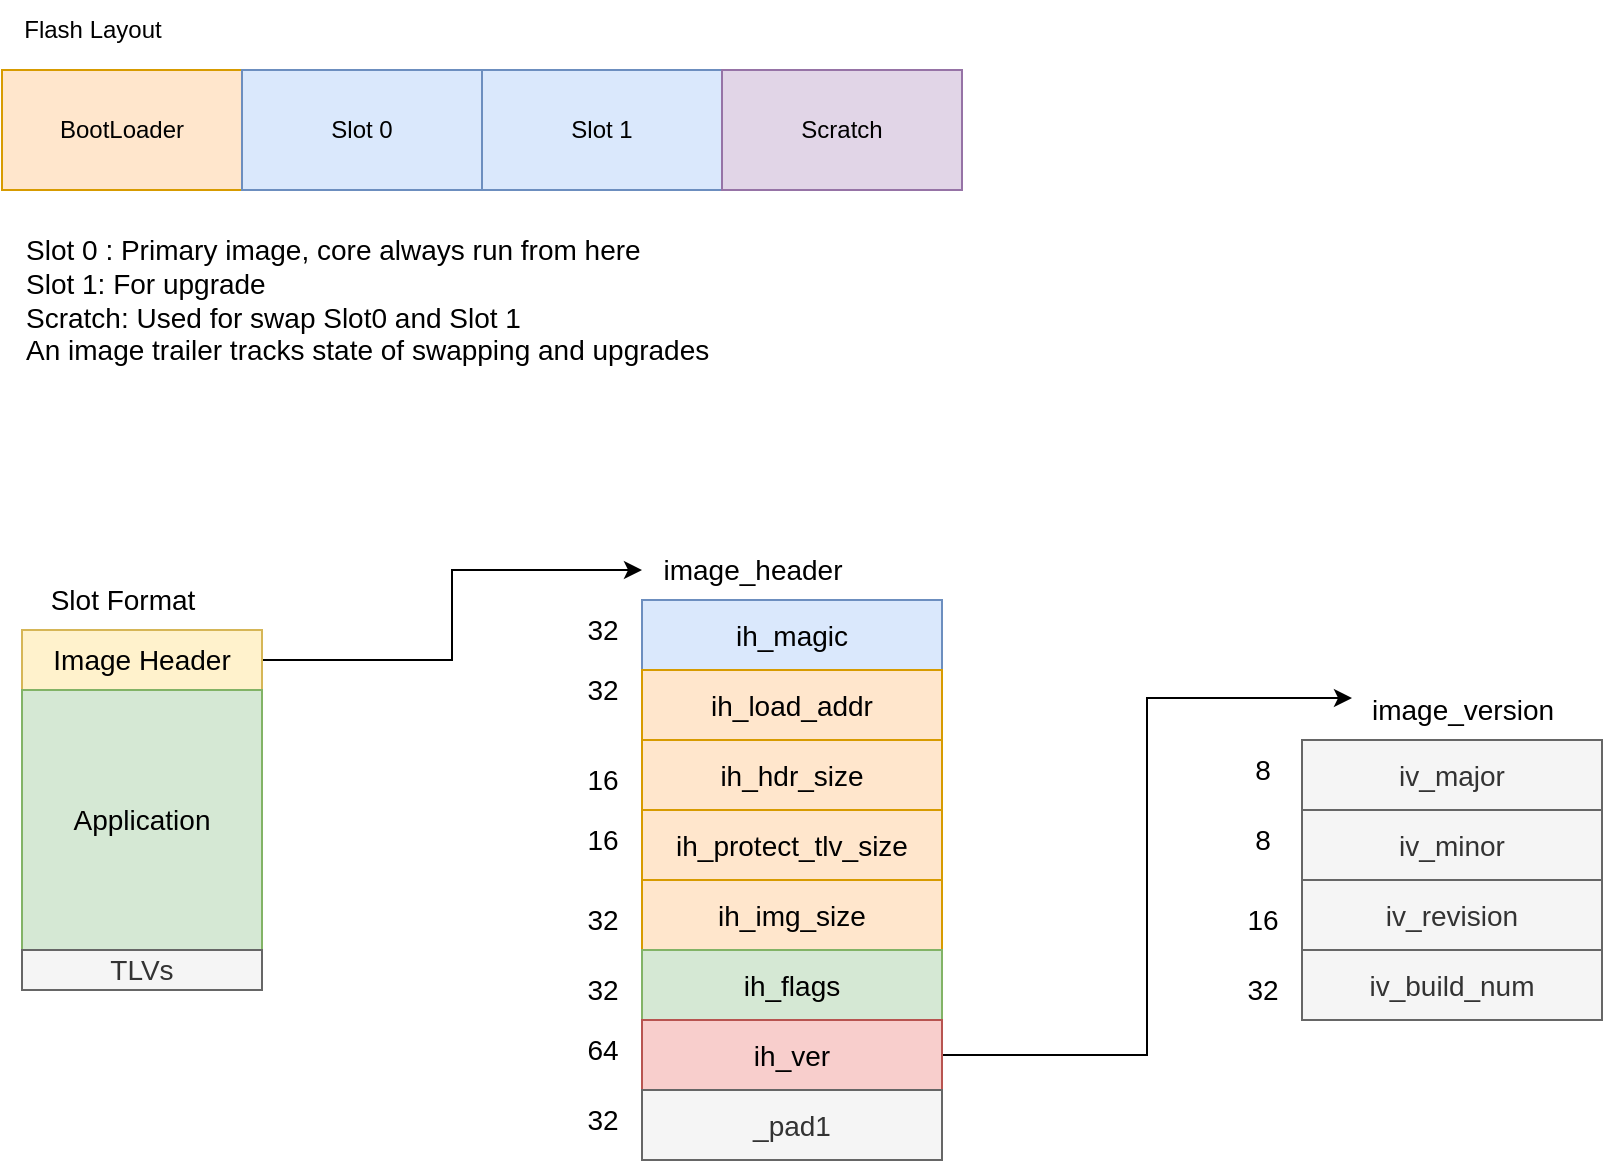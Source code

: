 <mxfile version="20.4.0" type="github" pages="2">
  <diagram id="wADDxIZ4hSgZw2CtbdWs" name="mcu_boot">
    <mxGraphModel dx="1350" dy="773" grid="1" gridSize="10" guides="1" tooltips="1" connect="1" arrows="1" fold="1" page="1" pageScale="1" pageWidth="850" pageHeight="1100" math="0" shadow="0">
      <root>
        <mxCell id="0" />
        <mxCell id="1" parent="0" />
        <mxCell id="lm6l3eIHGJC54JILPl7p-1" value="BootLoader" style="rounded=0;whiteSpace=wrap;html=1;fillColor=#ffe6cc;strokeColor=#d79b00;" vertex="1" parent="1">
          <mxGeometry x="70" y="120" width="120" height="60" as="geometry" />
        </mxCell>
        <mxCell id="lm6l3eIHGJC54JILPl7p-2" value="Slot 0" style="rounded=0;whiteSpace=wrap;html=1;fillColor=#dae8fc;strokeColor=#6c8ebf;" vertex="1" parent="1">
          <mxGeometry x="190" y="120" width="120" height="60" as="geometry" />
        </mxCell>
        <mxCell id="lm6l3eIHGJC54JILPl7p-3" value="Slot 1" style="rounded=0;whiteSpace=wrap;html=1;fillColor=#dae8fc;strokeColor=#6c8ebf;" vertex="1" parent="1">
          <mxGeometry x="310" y="120" width="120" height="60" as="geometry" />
        </mxCell>
        <mxCell id="lm6l3eIHGJC54JILPl7p-4" value="Scratch" style="rounded=0;whiteSpace=wrap;html=1;fillColor=#e1d5e7;strokeColor=#9673a6;" vertex="1" parent="1">
          <mxGeometry x="430" y="120" width="120" height="60" as="geometry" />
        </mxCell>
        <mxCell id="lm6l3eIHGJC54JILPl7p-5" value="Flash Layout" style="text;html=1;align=center;verticalAlign=middle;resizable=0;points=[];autosize=1;strokeColor=none;fillColor=none;" vertex="1" parent="1">
          <mxGeometry x="70" y="85" width="90" height="30" as="geometry" />
        </mxCell>
        <mxCell id="lm6l3eIHGJC54JILPl7p-6" value="Slot 0 : Primary image, core always run from here&lt;br style=&quot;font-size: 14px;&quot;&gt;Slot 1: For upgrade&lt;br style=&quot;font-size: 14px;&quot;&gt;Scratch: Used for swap Slot0 and Slot 1&lt;br style=&quot;font-size: 14px;&quot;&gt;An image trailer tracks state of swapping and upgrades" style="text;html=1;align=left;verticalAlign=middle;resizable=0;points=[];autosize=1;strokeColor=none;fillColor=none;fontStyle=0;fontSize=14;" vertex="1" parent="1">
          <mxGeometry x="80" y="195" width="370" height="80" as="geometry" />
        </mxCell>
        <mxCell id="lm6l3eIHGJC54JILPl7p-34" style="edgeStyle=orthogonalEdgeStyle;rounded=0;orthogonalLoop=1;jettySize=auto;html=1;entryX=0;entryY=0.5;entryDx=0;entryDy=0;entryPerimeter=0;fontSize=14;" edge="1" parent="1" source="lm6l3eIHGJC54JILPl7p-7" target="lm6l3eIHGJC54JILPl7p-27">
          <mxGeometry relative="1" as="geometry" />
        </mxCell>
        <mxCell id="lm6l3eIHGJC54JILPl7p-7" value="Image Header" style="rounded=0;whiteSpace=wrap;html=1;fontSize=14;fillColor=#fff2cc;strokeColor=#d6b656;" vertex="1" parent="1">
          <mxGeometry x="80" y="400" width="120" height="30" as="geometry" />
        </mxCell>
        <mxCell id="lm6l3eIHGJC54JILPl7p-8" value="Application" style="rounded=0;whiteSpace=wrap;html=1;fontSize=14;fillColor=#d5e8d4;strokeColor=#82b366;" vertex="1" parent="1">
          <mxGeometry x="80" y="430" width="120" height="130" as="geometry" />
        </mxCell>
        <mxCell id="lm6l3eIHGJC54JILPl7p-9" value="TLVs" style="rounded=0;whiteSpace=wrap;html=1;fontSize=14;fillColor=#f5f5f5;strokeColor=#666666;fontColor=#333333;" vertex="1" parent="1">
          <mxGeometry x="80" y="560" width="120" height="20" as="geometry" />
        </mxCell>
        <mxCell id="lm6l3eIHGJC54JILPl7p-10" value="Slot Format" style="text;html=1;align=center;verticalAlign=middle;resizable=0;points=[];autosize=1;strokeColor=none;fillColor=none;fontSize=14;" vertex="1" parent="1">
          <mxGeometry x="80" y="370" width="100" height="30" as="geometry" />
        </mxCell>
        <mxCell id="lm6l3eIHGJC54JILPl7p-11" value="ih_magic" style="rounded=0;whiteSpace=wrap;html=1;fontSize=14;fillColor=#dae8fc;strokeColor=#6c8ebf;" vertex="1" parent="1">
          <mxGeometry x="390" y="385" width="150" height="35" as="geometry" />
        </mxCell>
        <mxCell id="lm6l3eIHGJC54JILPl7p-12" value="ih_load_addr" style="rounded=0;whiteSpace=wrap;html=1;fontSize=14;fillColor=#ffe6cc;strokeColor=#d79b00;" vertex="1" parent="1">
          <mxGeometry x="390" y="420" width="150" height="35" as="geometry" />
        </mxCell>
        <mxCell id="lm6l3eIHGJC54JILPl7p-13" value="ih_hdr_size" style="rounded=0;whiteSpace=wrap;html=1;fontSize=14;fillColor=#ffe6cc;strokeColor=#d79b00;" vertex="1" parent="1">
          <mxGeometry x="390" y="455" width="150" height="35" as="geometry" />
        </mxCell>
        <mxCell id="lm6l3eIHGJC54JILPl7p-14" value="ih_protect_tlv_size" style="rounded=0;whiteSpace=wrap;html=1;fontSize=14;fillColor=#ffe6cc;strokeColor=#d79b00;" vertex="1" parent="1">
          <mxGeometry x="390" y="490" width="150" height="35" as="geometry" />
        </mxCell>
        <mxCell id="lm6l3eIHGJC54JILPl7p-15" value="ih_img_size" style="rounded=0;whiteSpace=wrap;html=1;fontSize=14;fillColor=#ffe6cc;strokeColor=#d79b00;" vertex="1" parent="1">
          <mxGeometry x="390" y="525" width="150" height="35" as="geometry" />
        </mxCell>
        <mxCell id="lm6l3eIHGJC54JILPl7p-16" value="ih_flags" style="rounded=0;whiteSpace=wrap;html=1;fontSize=14;fillColor=#d5e8d4;strokeColor=#82b366;" vertex="1" parent="1">
          <mxGeometry x="390" y="560" width="150" height="35" as="geometry" />
        </mxCell>
        <mxCell id="lm6l3eIHGJC54JILPl7p-39" style="edgeStyle=orthogonalEdgeStyle;rounded=0;orthogonalLoop=1;jettySize=auto;html=1;entryX=0;entryY=0.3;entryDx=0;entryDy=0;entryPerimeter=0;fontSize=14;" edge="1" parent="1" source="lm6l3eIHGJC54JILPl7p-17" target="lm6l3eIHGJC54JILPl7p-29">
          <mxGeometry relative="1" as="geometry" />
        </mxCell>
        <mxCell id="lm6l3eIHGJC54JILPl7p-17" value="ih_ver" style="rounded=0;whiteSpace=wrap;html=1;fontSize=14;fillColor=#f8cecc;strokeColor=#b85450;" vertex="1" parent="1">
          <mxGeometry x="390" y="595" width="150" height="35" as="geometry" />
        </mxCell>
        <mxCell id="lm6l3eIHGJC54JILPl7p-18" value="_pad1" style="rounded=0;whiteSpace=wrap;html=1;fontSize=14;fillColor=#f5f5f5;fontColor=#333333;strokeColor=#666666;" vertex="1" parent="1">
          <mxGeometry x="390" y="630" width="150" height="35" as="geometry" />
        </mxCell>
        <mxCell id="lm6l3eIHGJC54JILPl7p-19" value="32" style="text;html=1;align=center;verticalAlign=middle;resizable=0;points=[];autosize=1;strokeColor=none;fillColor=none;fontSize=14;" vertex="1" parent="1">
          <mxGeometry x="350" y="385" width="40" height="30" as="geometry" />
        </mxCell>
        <mxCell id="lm6l3eIHGJC54JILPl7p-20" value="32" style="text;html=1;align=center;verticalAlign=middle;resizable=0;points=[];autosize=1;strokeColor=none;fillColor=none;fontSize=14;" vertex="1" parent="1">
          <mxGeometry x="350" y="415" width="40" height="30" as="geometry" />
        </mxCell>
        <mxCell id="lm6l3eIHGJC54JILPl7p-21" value="16" style="text;html=1;align=center;verticalAlign=middle;resizable=0;points=[];autosize=1;strokeColor=none;fillColor=none;fontSize=14;" vertex="1" parent="1">
          <mxGeometry x="350" y="460" width="40" height="30" as="geometry" />
        </mxCell>
        <mxCell id="lm6l3eIHGJC54JILPl7p-22" value="16" style="text;html=1;align=center;verticalAlign=middle;resizable=0;points=[];autosize=1;strokeColor=none;fillColor=none;fontSize=14;" vertex="1" parent="1">
          <mxGeometry x="350" y="490" width="40" height="30" as="geometry" />
        </mxCell>
        <mxCell id="lm6l3eIHGJC54JILPl7p-23" value="32" style="text;html=1;align=center;verticalAlign=middle;resizable=0;points=[];autosize=1;strokeColor=none;fillColor=none;fontSize=14;" vertex="1" parent="1">
          <mxGeometry x="350" y="530" width="40" height="30" as="geometry" />
        </mxCell>
        <mxCell id="lm6l3eIHGJC54JILPl7p-25" value="32" style="text;html=1;align=center;verticalAlign=middle;resizable=0;points=[];autosize=1;strokeColor=none;fillColor=none;fontSize=14;" vertex="1" parent="1">
          <mxGeometry x="350" y="565" width="40" height="30" as="geometry" />
        </mxCell>
        <mxCell id="lm6l3eIHGJC54JILPl7p-26" value="32" style="text;html=1;align=center;verticalAlign=middle;resizable=0;points=[];autosize=1;strokeColor=none;fillColor=none;fontSize=14;" vertex="1" parent="1">
          <mxGeometry x="350" y="630" width="40" height="30" as="geometry" />
        </mxCell>
        <mxCell id="lm6l3eIHGJC54JILPl7p-27" value="image_header" style="text;html=1;align=center;verticalAlign=middle;resizable=0;points=[];autosize=1;strokeColor=none;fillColor=none;fontSize=14;" vertex="1" parent="1">
          <mxGeometry x="390" y="355" width="110" height="30" as="geometry" />
        </mxCell>
        <mxCell id="lm6l3eIHGJC54JILPl7p-28" value="64" style="text;html=1;align=center;verticalAlign=middle;resizable=0;points=[];autosize=1;strokeColor=none;fillColor=none;fontSize=14;" vertex="1" parent="1">
          <mxGeometry x="350" y="595" width="40" height="30" as="geometry" />
        </mxCell>
        <mxCell id="lm6l3eIHGJC54JILPl7p-29" value="image_version" style="text;html=1;align=center;verticalAlign=middle;resizable=0;points=[];autosize=1;strokeColor=none;fillColor=none;fontSize=14;" vertex="1" parent="1">
          <mxGeometry x="745" y="425" width="110" height="30" as="geometry" />
        </mxCell>
        <mxCell id="lm6l3eIHGJC54JILPl7p-30" value="iv_major" style="rounded=0;whiteSpace=wrap;html=1;fontSize=14;fillColor=#f5f5f5;strokeColor=#666666;fontColor=#333333;" vertex="1" parent="1">
          <mxGeometry x="720" y="455" width="150" height="35" as="geometry" />
        </mxCell>
        <mxCell id="lm6l3eIHGJC54JILPl7p-31" value="iv_minor" style="rounded=0;whiteSpace=wrap;html=1;fontSize=14;fillColor=#f5f5f5;strokeColor=#666666;fontColor=#333333;" vertex="1" parent="1">
          <mxGeometry x="720" y="490" width="150" height="35" as="geometry" />
        </mxCell>
        <mxCell id="lm6l3eIHGJC54JILPl7p-32" value="iv_revision" style="rounded=0;whiteSpace=wrap;html=1;fontSize=14;fillColor=#f5f5f5;strokeColor=#666666;fontColor=#333333;" vertex="1" parent="1">
          <mxGeometry x="720" y="525" width="150" height="35" as="geometry" />
        </mxCell>
        <mxCell id="lm6l3eIHGJC54JILPl7p-33" value="iv_build_num" style="rounded=0;whiteSpace=wrap;html=1;fontSize=14;fillColor=#f5f5f5;strokeColor=#666666;fontColor=#333333;" vertex="1" parent="1">
          <mxGeometry x="720" y="560" width="150" height="35" as="geometry" />
        </mxCell>
        <mxCell id="lm6l3eIHGJC54JILPl7p-35" value="8" style="text;html=1;align=center;verticalAlign=middle;resizable=0;points=[];autosize=1;strokeColor=none;fillColor=none;fontSize=14;" vertex="1" parent="1">
          <mxGeometry x="685" y="455" width="30" height="30" as="geometry" />
        </mxCell>
        <mxCell id="lm6l3eIHGJC54JILPl7p-36" value="8" style="text;html=1;align=center;verticalAlign=middle;resizable=0;points=[];autosize=1;strokeColor=none;fillColor=none;fontSize=14;" vertex="1" parent="1">
          <mxGeometry x="685" y="490" width="30" height="30" as="geometry" />
        </mxCell>
        <mxCell id="lm6l3eIHGJC54JILPl7p-37" value="16" style="text;html=1;align=center;verticalAlign=middle;resizable=0;points=[];autosize=1;strokeColor=none;fillColor=none;fontSize=14;" vertex="1" parent="1">
          <mxGeometry x="680" y="530" width="40" height="30" as="geometry" />
        </mxCell>
        <mxCell id="lm6l3eIHGJC54JILPl7p-38" value="32" style="text;html=1;align=center;verticalAlign=middle;resizable=0;points=[];autosize=1;strokeColor=none;fillColor=none;fontSize=14;" vertex="1" parent="1">
          <mxGeometry x="680" y="565" width="40" height="30" as="geometry" />
        </mxCell>
      </root>
    </mxGraphModel>
  </diagram>
  <diagram id="hmWRDT0ehQaWyH9oh6_J" name="Page-2">
    <mxGraphModel dx="1350" dy="773" grid="1" gridSize="10" guides="1" tooltips="1" connect="1" arrows="1" fold="1" page="1" pageScale="1" pageWidth="850" pageHeight="1100" math="0" shadow="0">
      <root>
        <mxCell id="0" />
        <mxCell id="1" parent="0" />
      </root>
    </mxGraphModel>
  </diagram>
</mxfile>
